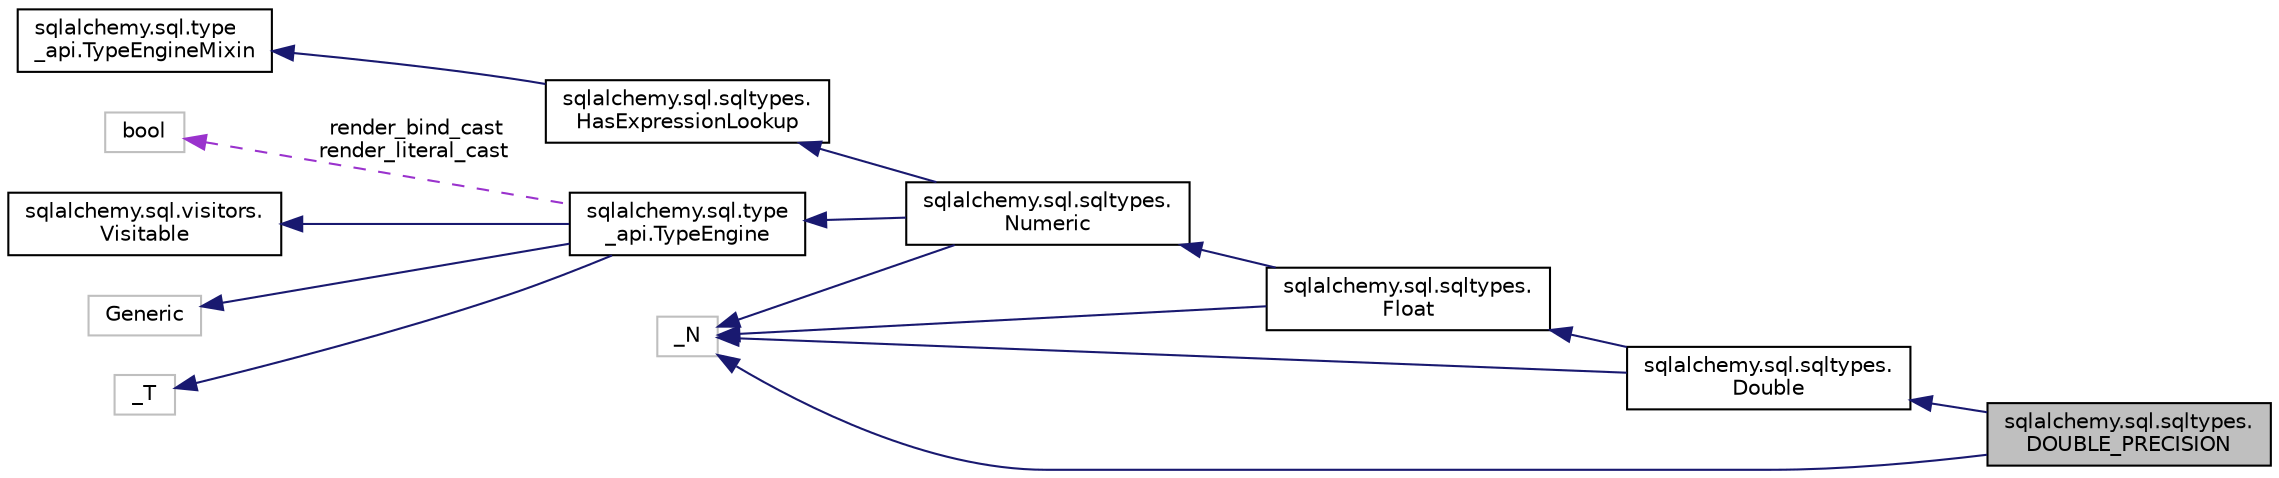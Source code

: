 digraph "sqlalchemy.sql.sqltypes.DOUBLE_PRECISION"
{
 // LATEX_PDF_SIZE
  edge [fontname="Helvetica",fontsize="10",labelfontname="Helvetica",labelfontsize="10"];
  node [fontname="Helvetica",fontsize="10",shape=record];
  rankdir="LR";
  Node1 [label="sqlalchemy.sql.sqltypes.\lDOUBLE_PRECISION",height=0.2,width=0.4,color="black", fillcolor="grey75", style="filled", fontcolor="black",tooltip=" "];
  Node2 -> Node1 [dir="back",color="midnightblue",fontsize="10",style="solid",fontname="Helvetica"];
  Node2 [label="sqlalchemy.sql.sqltypes.\lDouble",height=0.2,width=0.4,color="black", fillcolor="white", style="filled",URL="$classsqlalchemy_1_1sql_1_1sqltypes_1_1Double.html",tooltip=" "];
  Node3 -> Node2 [dir="back",color="midnightblue",fontsize="10",style="solid",fontname="Helvetica"];
  Node3 [label="sqlalchemy.sql.sqltypes.\lFloat",height=0.2,width=0.4,color="black", fillcolor="white", style="filled",URL="$classsqlalchemy_1_1sql_1_1sqltypes_1_1Float.html",tooltip=" "];
  Node4 -> Node3 [dir="back",color="midnightblue",fontsize="10",style="solid",fontname="Helvetica"];
  Node4 [label="sqlalchemy.sql.sqltypes.\lNumeric",height=0.2,width=0.4,color="black", fillcolor="white", style="filled",URL="$classsqlalchemy_1_1sql_1_1sqltypes_1_1Numeric.html",tooltip=" "];
  Node5 -> Node4 [dir="back",color="midnightblue",fontsize="10",style="solid",fontname="Helvetica"];
  Node5 [label="sqlalchemy.sql.sqltypes.\lHasExpressionLookup",height=0.2,width=0.4,color="black", fillcolor="white", style="filled",URL="$classsqlalchemy_1_1sql_1_1sqltypes_1_1HasExpressionLookup.html",tooltip=" "];
  Node6 -> Node5 [dir="back",color="midnightblue",fontsize="10",style="solid",fontname="Helvetica"];
  Node6 [label="sqlalchemy.sql.type\l_api.TypeEngineMixin",height=0.2,width=0.4,color="black", fillcolor="white", style="filled",URL="$classsqlalchemy_1_1sql_1_1type__api_1_1TypeEngineMixin.html",tooltip=" "];
  Node7 -> Node4 [dir="back",color="midnightblue",fontsize="10",style="solid",fontname="Helvetica"];
  Node7 [label="sqlalchemy.sql.type\l_api.TypeEngine",height=0.2,width=0.4,color="black", fillcolor="white", style="filled",URL="$classsqlalchemy_1_1sql_1_1type__api_1_1TypeEngine.html",tooltip=" "];
  Node8 -> Node7 [dir="back",color="midnightblue",fontsize="10",style="solid",fontname="Helvetica"];
  Node8 [label="sqlalchemy.sql.visitors.\lVisitable",height=0.2,width=0.4,color="black", fillcolor="white", style="filled",URL="$classsqlalchemy_1_1sql_1_1visitors_1_1Visitable.html",tooltip=" "];
  Node9 -> Node7 [dir="back",color="midnightblue",fontsize="10",style="solid",fontname="Helvetica"];
  Node9 [label="Generic",height=0.2,width=0.4,color="grey75", fillcolor="white", style="filled",tooltip=" "];
  Node10 -> Node7 [dir="back",color="midnightblue",fontsize="10",style="solid",fontname="Helvetica"];
  Node10 [label="_T",height=0.2,width=0.4,color="grey75", fillcolor="white", style="filled",tooltip=" "];
  Node11 -> Node7 [dir="back",color="darkorchid3",fontsize="10",style="dashed",label=" render_bind_cast\nrender_literal_cast" ,fontname="Helvetica"];
  Node11 [label="bool",height=0.2,width=0.4,color="grey75", fillcolor="white", style="filled",tooltip=" "];
  Node12 -> Node4 [dir="back",color="midnightblue",fontsize="10",style="solid",fontname="Helvetica"];
  Node12 [label="_N",height=0.2,width=0.4,color="grey75", fillcolor="white", style="filled",tooltip=" "];
  Node12 -> Node3 [dir="back",color="midnightblue",fontsize="10",style="solid",fontname="Helvetica"];
  Node12 -> Node2 [dir="back",color="midnightblue",fontsize="10",style="solid",fontname="Helvetica"];
  Node12 -> Node1 [dir="back",color="midnightblue",fontsize="10",style="solid",fontname="Helvetica"];
}
